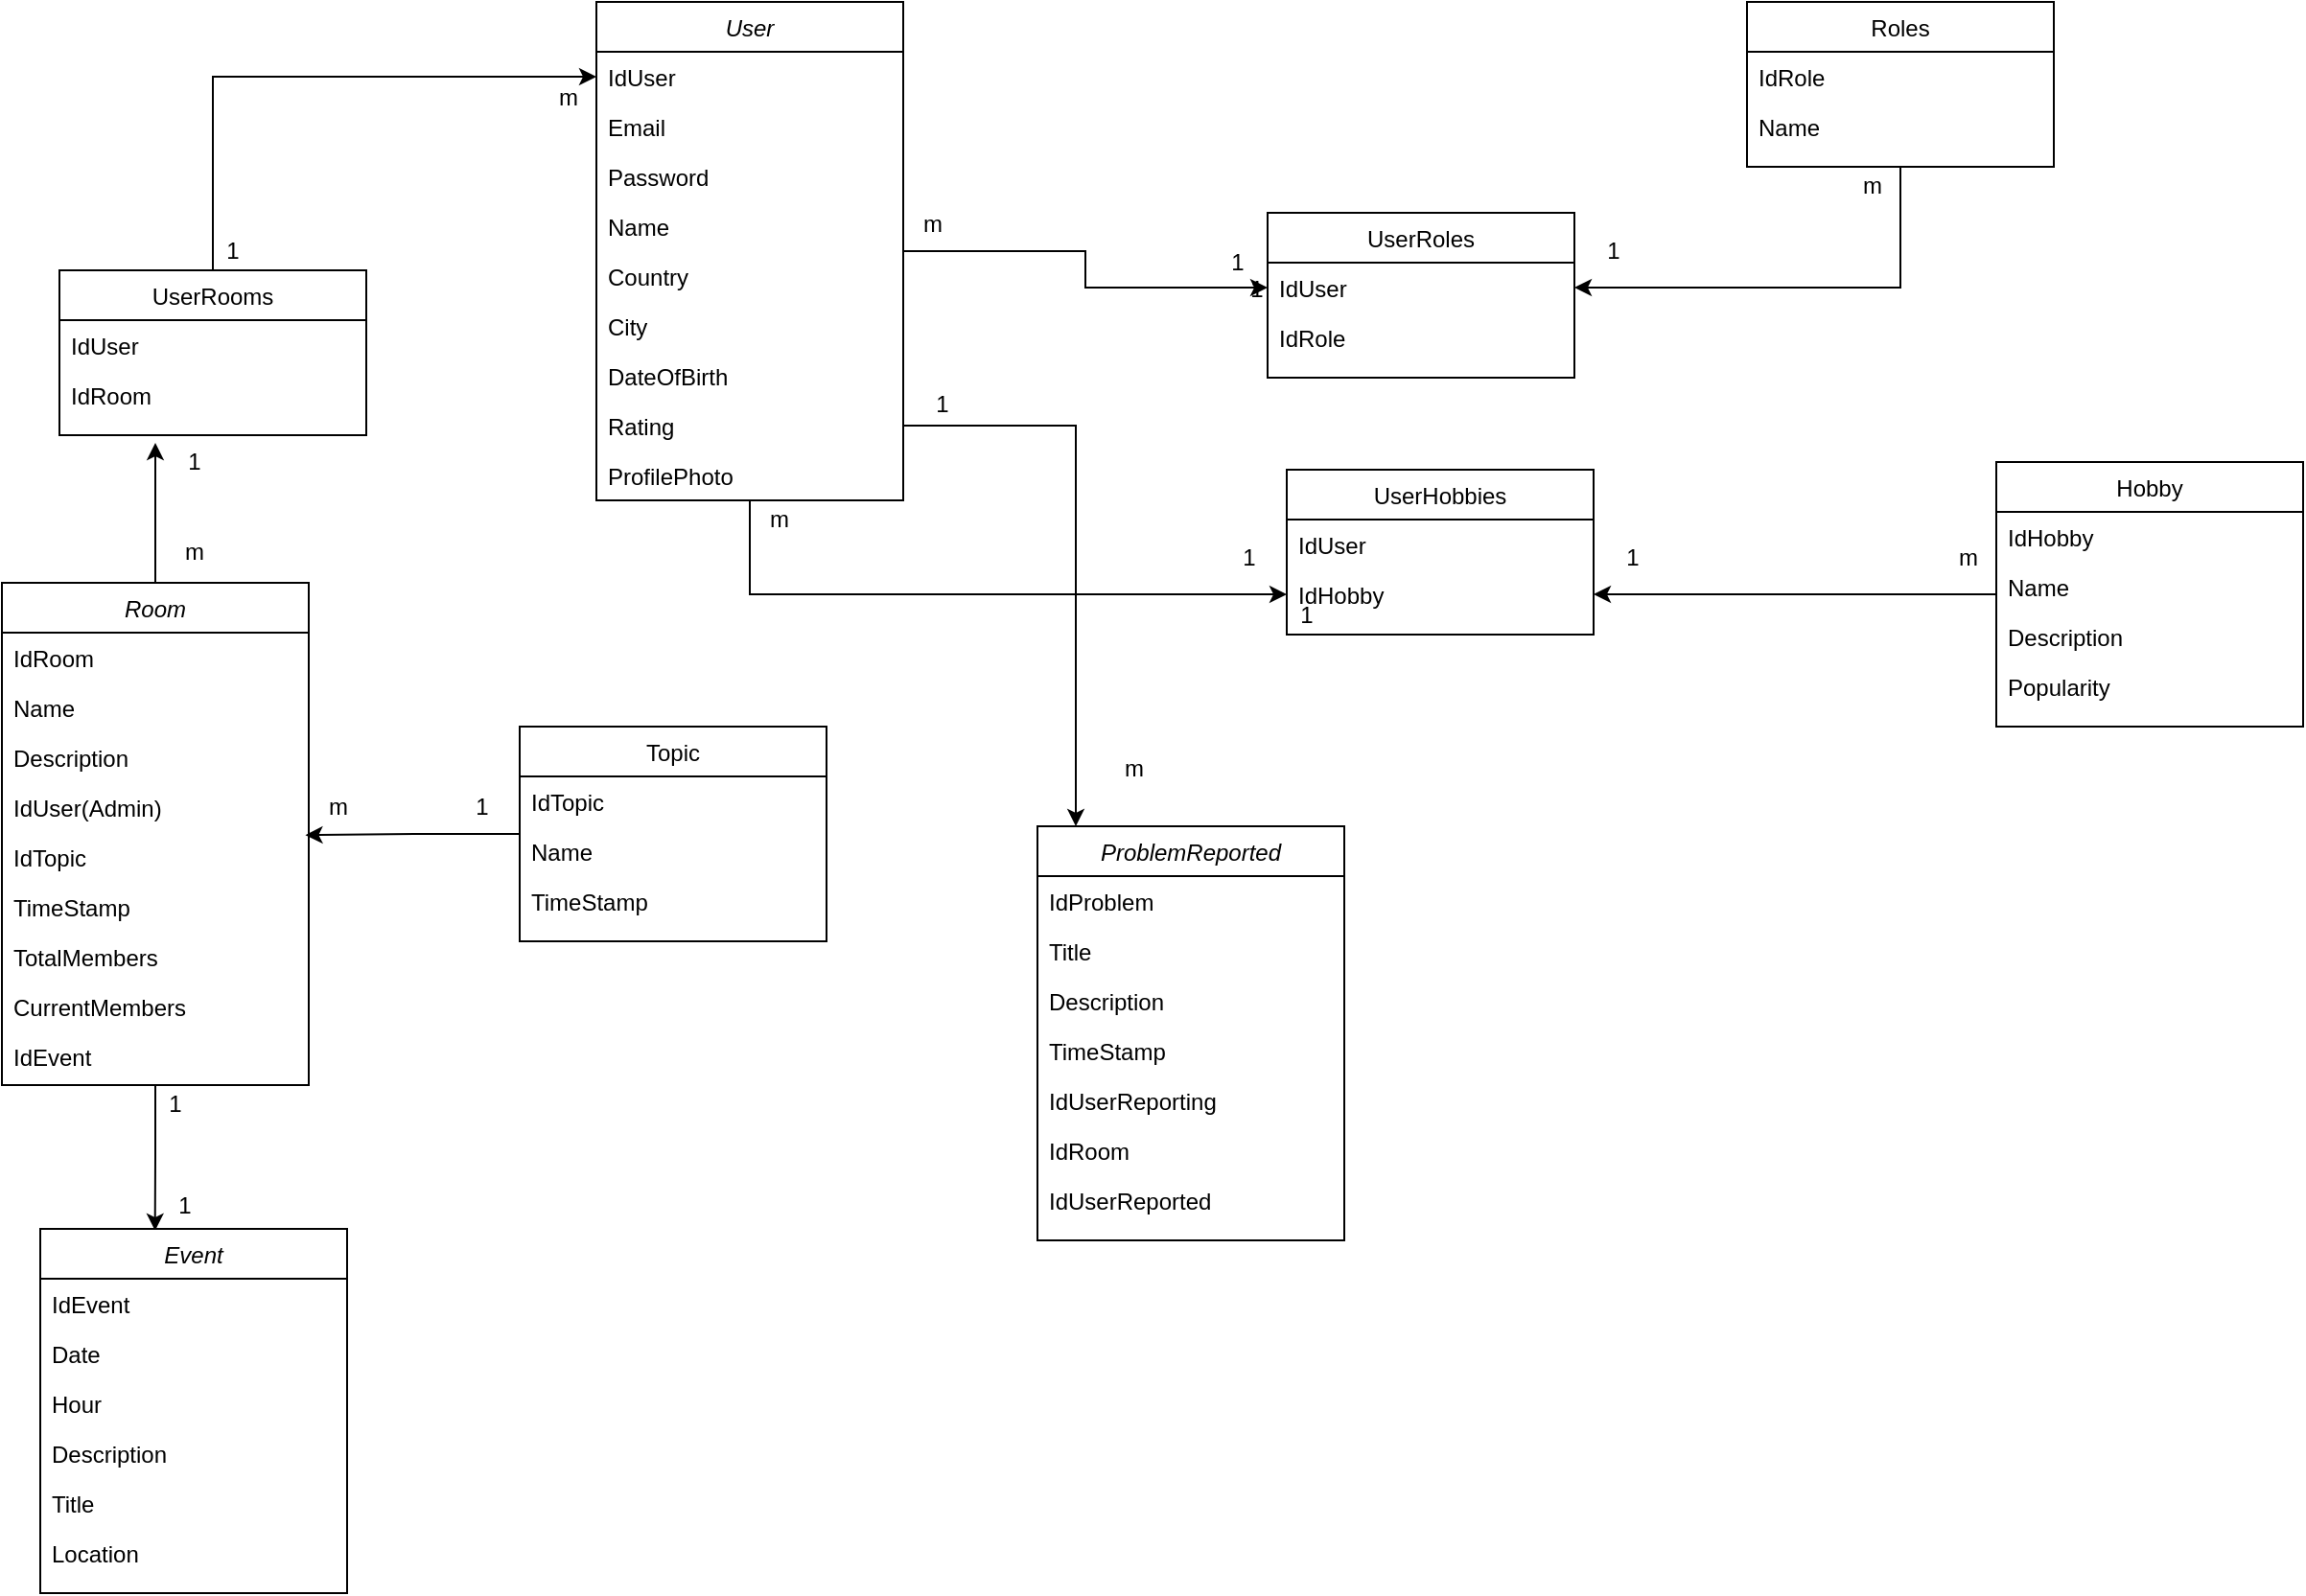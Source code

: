 <mxfile version="13.5.0" type="device"><diagram id="C5RBs43oDa-KdzZeNtuy" name="Page-1"><mxGraphModel dx="1865" dy="580" grid="1" gridSize="10" guides="1" tooltips="1" connect="1" arrows="1" fold="1" page="1" pageScale="1" pageWidth="827" pageHeight="1169" math="0" shadow="0"><root><mxCell id="WIyWlLk6GJQsqaUBKTNV-0"/><mxCell id="WIyWlLk6GJQsqaUBKTNV-1" parent="WIyWlLk6GJQsqaUBKTNV-0"/><mxCell id="8JcxKh_swZRpdV792x5w-61" style="edgeStyle=orthogonalEdgeStyle;rounded=0;orthogonalLoop=1;jettySize=auto;html=1;entryX=0;entryY=0.5;entryDx=0;entryDy=0;" edge="1" parent="WIyWlLk6GJQsqaUBKTNV-1" source="zkfFHV4jXpPFQw0GAbJ--0" target="zkfFHV4jXpPFQw0GAbJ--14"><mxGeometry relative="1" as="geometry"/></mxCell><mxCell id="8JcxKh_swZRpdV792x5w-62" style="edgeStyle=orthogonalEdgeStyle;rounded=0;orthogonalLoop=1;jettySize=auto;html=1;entryX=1;entryY=0.5;entryDx=0;entryDy=0;" edge="1" parent="WIyWlLk6GJQsqaUBKTNV-1" source="zkfFHV4jXpPFQw0GAbJ--17" target="zkfFHV4jXpPFQw0GAbJ--14"><mxGeometry relative="1" as="geometry"/></mxCell><mxCell id="zkfFHV4jXpPFQw0GAbJ--17" value="Roles" style="swimlane;fontStyle=0;align=center;verticalAlign=top;childLayout=stackLayout;horizontal=1;startSize=26;horizontalStack=0;resizeParent=1;resizeLast=0;collapsible=1;marginBottom=0;rounded=0;shadow=0;strokeWidth=1;" parent="WIyWlLk6GJQsqaUBKTNV-1" vertex="1"><mxGeometry x="690" y="50" width="160" height="86" as="geometry"><mxRectangle x="550" y="140" width="160" height="26" as="alternateBounds"/></mxGeometry></mxCell><mxCell id="zkfFHV4jXpPFQw0GAbJ--18" value="IdRole" style="text;align=left;verticalAlign=top;spacingLeft=4;spacingRight=4;overflow=hidden;rotatable=0;points=[[0,0.5],[1,0.5]];portConstraint=eastwest;" parent="zkfFHV4jXpPFQw0GAbJ--17" vertex="1"><mxGeometry y="26" width="160" height="26" as="geometry"/></mxCell><mxCell id="zkfFHV4jXpPFQw0GAbJ--19" value="Name" style="text;align=left;verticalAlign=top;spacingLeft=4;spacingRight=4;overflow=hidden;rotatable=0;points=[[0,0.5],[1,0.5]];portConstraint=eastwest;rounded=0;shadow=0;html=0;" parent="zkfFHV4jXpPFQw0GAbJ--17" vertex="1"><mxGeometry y="52" width="160" height="26" as="geometry"/></mxCell><mxCell id="zkfFHV4jXpPFQw0GAbJ--13" value="UserRoles" style="swimlane;fontStyle=0;align=center;verticalAlign=top;childLayout=stackLayout;horizontal=1;startSize=26;horizontalStack=0;resizeParent=1;resizeLast=0;collapsible=1;marginBottom=0;rounded=0;shadow=0;strokeWidth=1;" parent="WIyWlLk6GJQsqaUBKTNV-1" vertex="1"><mxGeometry x="440" y="160" width="160" height="86" as="geometry"><mxRectangle x="340" y="380" width="170" height="26" as="alternateBounds"/></mxGeometry></mxCell><mxCell id="zkfFHV4jXpPFQw0GAbJ--14" value="IdUser" style="text;align=left;verticalAlign=top;spacingLeft=4;spacingRight=4;overflow=hidden;rotatable=0;points=[[0,0.5],[1,0.5]];portConstraint=eastwest;" parent="zkfFHV4jXpPFQw0GAbJ--13" vertex="1"><mxGeometry y="26" width="160" height="26" as="geometry"/></mxCell><mxCell id="8JcxKh_swZRpdV792x5w-6" value="IdRole" style="text;align=left;verticalAlign=top;spacingLeft=4;spacingRight=4;overflow=hidden;rotatable=0;points=[[0,0.5],[1,0.5]];portConstraint=eastwest;" vertex="1" parent="zkfFHV4jXpPFQw0GAbJ--13"><mxGeometry y="52" width="160" height="26" as="geometry"/></mxCell><mxCell id="8JcxKh_swZRpdV792x5w-67" style="edgeStyle=orthogonalEdgeStyle;rounded=0;orthogonalLoop=1;jettySize=auto;html=1;entryX=0;entryY=0.5;entryDx=0;entryDy=0;" edge="1" parent="WIyWlLk6GJQsqaUBKTNV-1" source="zkfFHV4jXpPFQw0GAbJ--0" target="zkfFHV4jXpPFQw0GAbJ--8"><mxGeometry relative="1" as="geometry"/></mxCell><mxCell id="zkfFHV4jXpPFQw0GAbJ--0" value="User" style="swimlane;fontStyle=2;align=center;verticalAlign=top;childLayout=stackLayout;horizontal=1;startSize=26;horizontalStack=0;resizeParent=1;resizeLast=0;collapsible=1;marginBottom=0;rounded=0;shadow=0;strokeWidth=1;" parent="WIyWlLk6GJQsqaUBKTNV-1" vertex="1"><mxGeometry x="90" y="50" width="160" height="260" as="geometry"><mxRectangle x="230" y="140" width="160" height="26" as="alternateBounds"/></mxGeometry></mxCell><mxCell id="zkfFHV4jXpPFQw0GAbJ--1" value="IdUser" style="text;align=left;verticalAlign=top;spacingLeft=4;spacingRight=4;overflow=hidden;rotatable=0;points=[[0,0.5],[1,0.5]];portConstraint=eastwest;" parent="zkfFHV4jXpPFQw0GAbJ--0" vertex="1"><mxGeometry y="26" width="160" height="26" as="geometry"/></mxCell><mxCell id="zkfFHV4jXpPFQw0GAbJ--2" value="Email" style="text;align=left;verticalAlign=top;spacingLeft=4;spacingRight=4;overflow=hidden;rotatable=0;points=[[0,0.5],[1,0.5]];portConstraint=eastwest;rounded=0;shadow=0;html=0;" parent="zkfFHV4jXpPFQw0GAbJ--0" vertex="1"><mxGeometry y="52" width="160" height="26" as="geometry"/></mxCell><mxCell id="8JcxKh_swZRpdV792x5w-0" value="Password" style="text;align=left;verticalAlign=top;spacingLeft=4;spacingRight=4;overflow=hidden;rotatable=0;points=[[0,0.5],[1,0.5]];portConstraint=eastwest;rounded=0;shadow=0;html=0;" vertex="1" parent="zkfFHV4jXpPFQw0GAbJ--0"><mxGeometry y="78" width="160" height="26" as="geometry"/></mxCell><mxCell id="zkfFHV4jXpPFQw0GAbJ--3" value="Name" style="text;align=left;verticalAlign=top;spacingLeft=4;spacingRight=4;overflow=hidden;rotatable=0;points=[[0,0.5],[1,0.5]];portConstraint=eastwest;rounded=0;shadow=0;html=0;" parent="zkfFHV4jXpPFQw0GAbJ--0" vertex="1"><mxGeometry y="104" width="160" height="26" as="geometry"/></mxCell><mxCell id="8JcxKh_swZRpdV792x5w-1" value="Country" style="text;align=left;verticalAlign=top;spacingLeft=4;spacingRight=4;overflow=hidden;rotatable=0;points=[[0,0.5],[1,0.5]];portConstraint=eastwest;rounded=0;shadow=0;html=0;" vertex="1" parent="zkfFHV4jXpPFQw0GAbJ--0"><mxGeometry y="130" width="160" height="26" as="geometry"/></mxCell><mxCell id="8JcxKh_swZRpdV792x5w-2" value="City" style="text;align=left;verticalAlign=top;spacingLeft=4;spacingRight=4;overflow=hidden;rotatable=0;points=[[0,0.5],[1,0.5]];portConstraint=eastwest;rounded=0;shadow=0;html=0;" vertex="1" parent="zkfFHV4jXpPFQw0GAbJ--0"><mxGeometry y="156" width="160" height="26" as="geometry"/></mxCell><mxCell id="8JcxKh_swZRpdV792x5w-3" value="DateOfBirth" style="text;align=left;verticalAlign=top;spacingLeft=4;spacingRight=4;overflow=hidden;rotatable=0;points=[[0,0.5],[1,0.5]];portConstraint=eastwest;rounded=0;shadow=0;html=0;" vertex="1" parent="zkfFHV4jXpPFQw0GAbJ--0"><mxGeometry y="182" width="160" height="26" as="geometry"/></mxCell><mxCell id="8JcxKh_swZRpdV792x5w-4" value="Rating" style="text;align=left;verticalAlign=top;spacingLeft=4;spacingRight=4;overflow=hidden;rotatable=0;points=[[0,0.5],[1,0.5]];portConstraint=eastwest;rounded=0;shadow=0;html=0;" vertex="1" parent="zkfFHV4jXpPFQw0GAbJ--0"><mxGeometry y="208" width="160" height="26" as="geometry"/></mxCell><mxCell id="8JcxKh_swZRpdV792x5w-5" value="ProfilePhoto" style="text;align=left;verticalAlign=top;spacingLeft=4;spacingRight=4;overflow=hidden;rotatable=0;points=[[0,0.5],[1,0.5]];portConstraint=eastwest;rounded=0;shadow=0;html=0;" vertex="1" parent="zkfFHV4jXpPFQw0GAbJ--0"><mxGeometry y="234" width="160" height="26" as="geometry"/></mxCell><mxCell id="8JcxKh_swZRpdV792x5w-76" style="edgeStyle=orthogonalEdgeStyle;rounded=0;orthogonalLoop=1;jettySize=auto;html=1;entryX=0;entryY=0.5;entryDx=0;entryDy=0;" edge="1" parent="WIyWlLk6GJQsqaUBKTNV-1" source="8JcxKh_swZRpdV792x5w-45" target="zkfFHV4jXpPFQw0GAbJ--1"><mxGeometry relative="1" as="geometry"/></mxCell><mxCell id="8JcxKh_swZRpdV792x5w-45" value="UserRooms" style="swimlane;fontStyle=0;align=center;verticalAlign=top;childLayout=stackLayout;horizontal=1;startSize=26;horizontalStack=0;resizeParent=1;resizeLast=0;collapsible=1;marginBottom=0;rounded=0;shadow=0;strokeWidth=1;" vertex="1" parent="WIyWlLk6GJQsqaUBKTNV-1"><mxGeometry x="-190" y="190" width="160" height="86" as="geometry"><mxRectangle x="340" y="380" width="170" height="26" as="alternateBounds"/></mxGeometry></mxCell><mxCell id="8JcxKh_swZRpdV792x5w-46" value="IdUser" style="text;align=left;verticalAlign=top;spacingLeft=4;spacingRight=4;overflow=hidden;rotatable=0;points=[[0,0.5],[1,0.5]];portConstraint=eastwest;" vertex="1" parent="8JcxKh_swZRpdV792x5w-45"><mxGeometry y="26" width="160" height="26" as="geometry"/></mxCell><mxCell id="8JcxKh_swZRpdV792x5w-47" value="IdRoom" style="text;align=left;verticalAlign=top;spacingLeft=4;spacingRight=4;overflow=hidden;rotatable=0;points=[[0,0.5],[1,0.5]];portConstraint=eastwest;" vertex="1" parent="8JcxKh_swZRpdV792x5w-45"><mxGeometry y="52" width="160" height="26" as="geometry"/></mxCell><mxCell id="8JcxKh_swZRpdV792x5w-68" style="edgeStyle=orthogonalEdgeStyle;rounded=0;orthogonalLoop=1;jettySize=auto;html=1;" edge="1" parent="WIyWlLk6GJQsqaUBKTNV-1" source="8JcxKh_swZRpdV792x5w-7" target="zkfFHV4jXpPFQw0GAbJ--8"><mxGeometry relative="1" as="geometry"/></mxCell><mxCell id="8JcxKh_swZRpdV792x5w-63" value="m" style="text;html=1;align=center;verticalAlign=middle;resizable=0;points=[];autosize=1;" vertex="1" parent="WIyWlLk6GJQsqaUBKTNV-1"><mxGeometry x="250" y="156" width="30" height="20" as="geometry"/></mxCell><mxCell id="8JcxKh_swZRpdV792x5w-64" value="1" style="text;html=1;align=center;verticalAlign=middle;resizable=0;points=[];autosize=1;" vertex="1" parent="WIyWlLk6GJQsqaUBKTNV-1"><mxGeometry x="414" y="176" width="20" height="20" as="geometry"/></mxCell><mxCell id="8JcxKh_swZRpdV792x5w-65" value="m" style="text;html=1;align=center;verticalAlign=middle;resizable=0;points=[];autosize=1;" vertex="1" parent="WIyWlLk6GJQsqaUBKTNV-1"><mxGeometry x="740" y="136" width="30" height="20" as="geometry"/></mxCell><mxCell id="8JcxKh_swZRpdV792x5w-66" value="1" style="text;html=1;align=center;verticalAlign=middle;resizable=0;points=[];autosize=1;" vertex="1" parent="WIyWlLk6GJQsqaUBKTNV-1"><mxGeometry x="610" y="170" width="20" height="20" as="geometry"/></mxCell><mxCell id="zkfFHV4jXpPFQw0GAbJ--6" value="UserHobbies" style="swimlane;fontStyle=0;align=center;verticalAlign=top;childLayout=stackLayout;horizontal=1;startSize=26;horizontalStack=0;resizeParent=1;resizeLast=0;collapsible=1;marginBottom=0;rounded=0;shadow=0;strokeWidth=1;" parent="WIyWlLk6GJQsqaUBKTNV-1" vertex="1"><mxGeometry x="450" y="294" width="160" height="86" as="geometry"><mxRectangle x="130" y="380" width="160" height="26" as="alternateBounds"/></mxGeometry></mxCell><mxCell id="zkfFHV4jXpPFQw0GAbJ--7" value="IdUser" style="text;align=left;verticalAlign=top;spacingLeft=4;spacingRight=4;overflow=hidden;rotatable=0;points=[[0,0.5],[1,0.5]];portConstraint=eastwest;" parent="zkfFHV4jXpPFQw0GAbJ--6" vertex="1"><mxGeometry y="26" width="160" height="26" as="geometry"/></mxCell><mxCell id="zkfFHV4jXpPFQw0GAbJ--8" value="IdHobby" style="text;align=left;verticalAlign=top;spacingLeft=4;spacingRight=4;overflow=hidden;rotatable=0;points=[[0,0.5],[1,0.5]];portConstraint=eastwest;rounded=0;shadow=0;html=0;" parent="zkfFHV4jXpPFQw0GAbJ--6" vertex="1"><mxGeometry y="52" width="160" height="26" as="geometry"/></mxCell><mxCell id="8JcxKh_swZRpdV792x5w-83" style="edgeStyle=orthogonalEdgeStyle;rounded=0;orthogonalLoop=1;jettySize=auto;html=1;entryX=0.989;entryY=0.062;entryDx=0;entryDy=0;entryPerimeter=0;" edge="1" parent="WIyWlLk6GJQsqaUBKTNV-1" source="8JcxKh_swZRpdV792x5w-14" target="8JcxKh_swZRpdV792x5w-25"><mxGeometry relative="1" as="geometry"/></mxCell><mxCell id="8JcxKh_swZRpdV792x5w-14" value="Topic" style="swimlane;fontStyle=0;align=center;verticalAlign=top;childLayout=stackLayout;horizontal=1;startSize=26;horizontalStack=0;resizeParent=1;resizeLast=0;collapsible=1;marginBottom=0;rounded=0;shadow=0;strokeWidth=1;" vertex="1" parent="WIyWlLk6GJQsqaUBKTNV-1"><mxGeometry x="50" y="428" width="160" height="112" as="geometry"><mxRectangle x="340" y="380" width="170" height="26" as="alternateBounds"/></mxGeometry></mxCell><mxCell id="8JcxKh_swZRpdV792x5w-15" value="IdTopic" style="text;align=left;verticalAlign=top;spacingLeft=4;spacingRight=4;overflow=hidden;rotatable=0;points=[[0,0.5],[1,0.5]];portConstraint=eastwest;" vertex="1" parent="8JcxKh_swZRpdV792x5w-14"><mxGeometry y="26" width="160" height="26" as="geometry"/></mxCell><mxCell id="8JcxKh_swZRpdV792x5w-16" value="Name" style="text;align=left;verticalAlign=top;spacingLeft=4;spacingRight=4;overflow=hidden;rotatable=0;points=[[0,0.5],[1,0.5]];portConstraint=eastwest;" vertex="1" parent="8JcxKh_swZRpdV792x5w-14"><mxGeometry y="52" width="160" height="26" as="geometry"/></mxCell><mxCell id="8JcxKh_swZRpdV792x5w-17" value="TimeStamp" style="text;align=left;verticalAlign=top;spacingLeft=4;spacingRight=4;overflow=hidden;rotatable=0;points=[[0,0.5],[1,0.5]];portConstraint=eastwest;" vertex="1" parent="8JcxKh_swZRpdV792x5w-14"><mxGeometry y="78" width="160" height="26" as="geometry"/></mxCell><mxCell id="8JcxKh_swZRpdV792x5w-69" value="1" style="text;html=1;align=center;verticalAlign=middle;resizable=0;points=[];autosize=1;" vertex="1" parent="WIyWlLk6GJQsqaUBKTNV-1"><mxGeometry x="424" y="190" width="20" height="20" as="geometry"/></mxCell><mxCell id="8JcxKh_swZRpdV792x5w-70" value="1" style="text;html=1;align=center;verticalAlign=middle;resizable=0;points=[];autosize=1;" vertex="1" parent="WIyWlLk6GJQsqaUBKTNV-1"><mxGeometry x="420" y="330" width="20" height="20" as="geometry"/></mxCell><mxCell id="8JcxKh_swZRpdV792x5w-71" value="m" style="text;html=1;align=center;verticalAlign=middle;resizable=0;points=[];autosize=1;" vertex="1" parent="WIyWlLk6GJQsqaUBKTNV-1"><mxGeometry x="170" y="310" width="30" height="20" as="geometry"/></mxCell><mxCell id="8JcxKh_swZRpdV792x5w-72" value="m" style="text;html=1;align=center;verticalAlign=middle;resizable=0;points=[];autosize=1;" vertex="1" parent="WIyWlLk6GJQsqaUBKTNV-1"><mxGeometry x="790" y="330" width="30" height="20" as="geometry"/></mxCell><mxCell id="8JcxKh_swZRpdV792x5w-73" value="1" style="text;html=1;align=center;verticalAlign=middle;resizable=0;points=[];autosize=1;" vertex="1" parent="WIyWlLk6GJQsqaUBKTNV-1"><mxGeometry x="620" y="330" width="20" height="20" as="geometry"/></mxCell><mxCell id="8JcxKh_swZRpdV792x5w-75" style="edgeStyle=orthogonalEdgeStyle;rounded=0;orthogonalLoop=1;jettySize=auto;html=1;" edge="1" parent="WIyWlLk6GJQsqaUBKTNV-1" source="8JcxKh_swZRpdV792x5w-20"><mxGeometry relative="1" as="geometry"><mxPoint x="-140" y="280" as="targetPoint"/></mxGeometry></mxCell><mxCell id="8JcxKh_swZRpdV792x5w-86" style="edgeStyle=orthogonalEdgeStyle;rounded=0;orthogonalLoop=1;jettySize=auto;html=1;entryX=0.374;entryY=0.005;entryDx=0;entryDy=0;entryPerimeter=0;" edge="1" parent="WIyWlLk6GJQsqaUBKTNV-1" source="8JcxKh_swZRpdV792x5w-20" target="8JcxKh_swZRpdV792x5w-32"><mxGeometry relative="1" as="geometry"/></mxCell><mxCell id="8JcxKh_swZRpdV792x5w-20" value="Room" style="swimlane;fontStyle=2;align=center;verticalAlign=top;childLayout=stackLayout;horizontal=1;startSize=26;horizontalStack=0;resizeParent=1;resizeLast=0;collapsible=1;marginBottom=0;rounded=0;shadow=0;strokeWidth=1;" vertex="1" parent="WIyWlLk6GJQsqaUBKTNV-1"><mxGeometry x="-220" y="353" width="160" height="262" as="geometry"><mxRectangle x="230" y="140" width="160" height="26" as="alternateBounds"/></mxGeometry></mxCell><mxCell id="8JcxKh_swZRpdV792x5w-21" value="IdRoom" style="text;align=left;verticalAlign=top;spacingLeft=4;spacingRight=4;overflow=hidden;rotatable=0;points=[[0,0.5],[1,0.5]];portConstraint=eastwest;" vertex="1" parent="8JcxKh_swZRpdV792x5w-20"><mxGeometry y="26" width="160" height="26" as="geometry"/></mxCell><mxCell id="8JcxKh_swZRpdV792x5w-22" value="Name" style="text;align=left;verticalAlign=top;spacingLeft=4;spacingRight=4;overflow=hidden;rotatable=0;points=[[0,0.5],[1,0.5]];portConstraint=eastwest;rounded=0;shadow=0;html=0;" vertex="1" parent="8JcxKh_swZRpdV792x5w-20"><mxGeometry y="52" width="160" height="26" as="geometry"/></mxCell><mxCell id="8JcxKh_swZRpdV792x5w-23" value="Description" style="text;align=left;verticalAlign=top;spacingLeft=4;spacingRight=4;overflow=hidden;rotatable=0;points=[[0,0.5],[1,0.5]];portConstraint=eastwest;rounded=0;shadow=0;html=0;" vertex="1" parent="8JcxKh_swZRpdV792x5w-20"><mxGeometry y="78" width="160" height="26" as="geometry"/></mxCell><mxCell id="8JcxKh_swZRpdV792x5w-24" value="IdUser(Admin)" style="text;align=left;verticalAlign=top;spacingLeft=4;spacingRight=4;overflow=hidden;rotatable=0;points=[[0,0.5],[1,0.5]];portConstraint=eastwest;rounded=0;shadow=0;html=0;" vertex="1" parent="8JcxKh_swZRpdV792x5w-20"><mxGeometry y="104" width="160" height="26" as="geometry"/></mxCell><mxCell id="8JcxKh_swZRpdV792x5w-25" value="IdTopic" style="text;align=left;verticalAlign=top;spacingLeft=4;spacingRight=4;overflow=hidden;rotatable=0;points=[[0,0.5],[1,0.5]];portConstraint=eastwest;rounded=0;shadow=0;html=0;" vertex="1" parent="8JcxKh_swZRpdV792x5w-20"><mxGeometry y="130" width="160" height="26" as="geometry"/></mxCell><mxCell id="8JcxKh_swZRpdV792x5w-26" value="TimeStamp" style="text;align=left;verticalAlign=top;spacingLeft=4;spacingRight=4;overflow=hidden;rotatable=0;points=[[0,0.5],[1,0.5]];portConstraint=eastwest;rounded=0;shadow=0;html=0;" vertex="1" parent="8JcxKh_swZRpdV792x5w-20"><mxGeometry y="156" width="160" height="26" as="geometry"/></mxCell><mxCell id="8JcxKh_swZRpdV792x5w-27" value="TotalMembers" style="text;align=left;verticalAlign=top;spacingLeft=4;spacingRight=4;overflow=hidden;rotatable=0;points=[[0,0.5],[1,0.5]];portConstraint=eastwest;rounded=0;shadow=0;html=0;" vertex="1" parent="8JcxKh_swZRpdV792x5w-20"><mxGeometry y="182" width="160" height="26" as="geometry"/></mxCell><mxCell id="8JcxKh_swZRpdV792x5w-28" value="CurrentMembers" style="text;align=left;verticalAlign=top;spacingLeft=4;spacingRight=4;overflow=hidden;rotatable=0;points=[[0,0.5],[1,0.5]];portConstraint=eastwest;rounded=0;shadow=0;html=0;" vertex="1" parent="8JcxKh_swZRpdV792x5w-20"><mxGeometry y="208" width="160" height="26" as="geometry"/></mxCell><mxCell id="8JcxKh_swZRpdV792x5w-29" value="IdEvent" style="text;align=left;verticalAlign=top;spacingLeft=4;spacingRight=4;overflow=hidden;rotatable=0;points=[[0,0.5],[1,0.5]];portConstraint=eastwest;rounded=0;shadow=0;html=0;" vertex="1" parent="8JcxKh_swZRpdV792x5w-20"><mxGeometry y="234" width="160" height="26" as="geometry"/></mxCell><mxCell id="8JcxKh_swZRpdV792x5w-7" value="Hobby" style="swimlane;fontStyle=0;align=center;verticalAlign=top;childLayout=stackLayout;horizontal=1;startSize=26;horizontalStack=0;resizeParent=1;resizeLast=0;collapsible=1;marginBottom=0;rounded=0;shadow=0;strokeWidth=1;" vertex="1" parent="WIyWlLk6GJQsqaUBKTNV-1"><mxGeometry x="820" y="290" width="160" height="138" as="geometry"><mxRectangle x="340" y="380" width="170" height="26" as="alternateBounds"/></mxGeometry></mxCell><mxCell id="8JcxKh_swZRpdV792x5w-8" value="IdHobby" style="text;align=left;verticalAlign=top;spacingLeft=4;spacingRight=4;overflow=hidden;rotatable=0;points=[[0,0.5],[1,0.5]];portConstraint=eastwest;" vertex="1" parent="8JcxKh_swZRpdV792x5w-7"><mxGeometry y="26" width="160" height="26" as="geometry"/></mxCell><mxCell id="8JcxKh_swZRpdV792x5w-9" value="Name" style="text;align=left;verticalAlign=top;spacingLeft=4;spacingRight=4;overflow=hidden;rotatable=0;points=[[0,0.5],[1,0.5]];portConstraint=eastwest;" vertex="1" parent="8JcxKh_swZRpdV792x5w-7"><mxGeometry y="52" width="160" height="26" as="geometry"/></mxCell><mxCell id="8JcxKh_swZRpdV792x5w-11" value="Description" style="text;align=left;verticalAlign=top;spacingLeft=4;spacingRight=4;overflow=hidden;rotatable=0;points=[[0,0.5],[1,0.5]];portConstraint=eastwest;" vertex="1" parent="8JcxKh_swZRpdV792x5w-7"><mxGeometry y="78" width="160" height="26" as="geometry"/></mxCell><mxCell id="8JcxKh_swZRpdV792x5w-13" value="Popularity" style="text;align=left;verticalAlign=top;spacingLeft=4;spacingRight=4;overflow=hidden;rotatable=0;points=[[0,0.5],[1,0.5]];portConstraint=eastwest;" vertex="1" parent="8JcxKh_swZRpdV792x5w-7"><mxGeometry y="104" width="160" height="26" as="geometry"/></mxCell><mxCell id="8JcxKh_swZRpdV792x5w-77" value="m" style="text;html=1;align=center;verticalAlign=middle;resizable=0;points=[];autosize=1;" vertex="1" parent="WIyWlLk6GJQsqaUBKTNV-1"><mxGeometry x="60" y="90" width="30" height="20" as="geometry"/></mxCell><mxCell id="8JcxKh_swZRpdV792x5w-78" value="1" style="text;html=1;align=center;verticalAlign=middle;resizable=0;points=[];autosize=1;" vertex="1" parent="WIyWlLk6GJQsqaUBKTNV-1"><mxGeometry x="-110" y="170" width="20" height="20" as="geometry"/></mxCell><mxCell id="8JcxKh_swZRpdV792x5w-80" value="1" style="text;html=1;align=center;verticalAlign=middle;resizable=0;points=[];autosize=1;" vertex="1" parent="WIyWlLk6GJQsqaUBKTNV-1"><mxGeometry x="450" y="360" width="20" height="20" as="geometry"/></mxCell><mxCell id="8JcxKh_swZRpdV792x5w-81" value="1" style="text;html=1;align=center;verticalAlign=middle;resizable=0;points=[];autosize=1;" vertex="1" parent="WIyWlLk6GJQsqaUBKTNV-1"><mxGeometry x="-130" y="280" width="20" height="20" as="geometry"/></mxCell><mxCell id="8JcxKh_swZRpdV792x5w-82" value="m" style="text;html=1;align=center;verticalAlign=middle;resizable=0;points=[];autosize=1;" vertex="1" parent="WIyWlLk6GJQsqaUBKTNV-1"><mxGeometry x="-135" y="327" width="30" height="20" as="geometry"/></mxCell><mxCell id="8JcxKh_swZRpdV792x5w-84" value="1" style="text;html=1;align=center;verticalAlign=middle;resizable=0;points=[];autosize=1;" vertex="1" parent="WIyWlLk6GJQsqaUBKTNV-1"><mxGeometry x="20" y="460" width="20" height="20" as="geometry"/></mxCell><mxCell id="8JcxKh_swZRpdV792x5w-85" value="m" style="text;html=1;align=center;verticalAlign=middle;resizable=0;points=[];autosize=1;" vertex="1" parent="WIyWlLk6GJQsqaUBKTNV-1"><mxGeometry x="-60" y="460" width="30" height="20" as="geometry"/></mxCell><mxCell id="8JcxKh_swZRpdV792x5w-32" value="Event" style="swimlane;fontStyle=2;align=center;verticalAlign=top;childLayout=stackLayout;horizontal=1;startSize=26;horizontalStack=0;resizeParent=1;resizeLast=0;collapsible=1;marginBottom=0;rounded=0;shadow=0;strokeWidth=1;" vertex="1" parent="WIyWlLk6GJQsqaUBKTNV-1"><mxGeometry x="-200" y="690" width="160" height="190" as="geometry"><mxRectangle x="230" y="140" width="160" height="26" as="alternateBounds"/></mxGeometry></mxCell><mxCell id="8JcxKh_swZRpdV792x5w-33" value="IdEvent" style="text;align=left;verticalAlign=top;spacingLeft=4;spacingRight=4;overflow=hidden;rotatable=0;points=[[0,0.5],[1,0.5]];portConstraint=eastwest;" vertex="1" parent="8JcxKh_swZRpdV792x5w-32"><mxGeometry y="26" width="160" height="26" as="geometry"/></mxCell><mxCell id="8JcxKh_swZRpdV792x5w-34" value="Date" style="text;align=left;verticalAlign=top;spacingLeft=4;spacingRight=4;overflow=hidden;rotatable=0;points=[[0,0.5],[1,0.5]];portConstraint=eastwest;rounded=0;shadow=0;html=0;" vertex="1" parent="8JcxKh_swZRpdV792x5w-32"><mxGeometry y="52" width="160" height="26" as="geometry"/></mxCell><mxCell id="8JcxKh_swZRpdV792x5w-35" value="Hour" style="text;align=left;verticalAlign=top;spacingLeft=4;spacingRight=4;overflow=hidden;rotatable=0;points=[[0,0.5],[1,0.5]];portConstraint=eastwest;rounded=0;shadow=0;html=0;" vertex="1" parent="8JcxKh_swZRpdV792x5w-32"><mxGeometry y="78" width="160" height="26" as="geometry"/></mxCell><mxCell id="8JcxKh_swZRpdV792x5w-36" value="Description" style="text;align=left;verticalAlign=top;spacingLeft=4;spacingRight=4;overflow=hidden;rotatable=0;points=[[0,0.5],[1,0.5]];portConstraint=eastwest;rounded=0;shadow=0;html=0;" vertex="1" parent="8JcxKh_swZRpdV792x5w-32"><mxGeometry y="104" width="160" height="26" as="geometry"/></mxCell><mxCell id="8JcxKh_swZRpdV792x5w-37" value="Title" style="text;align=left;verticalAlign=top;spacingLeft=4;spacingRight=4;overflow=hidden;rotatable=0;points=[[0,0.5],[1,0.5]];portConstraint=eastwest;rounded=0;shadow=0;html=0;" vertex="1" parent="8JcxKh_swZRpdV792x5w-32"><mxGeometry y="130" width="160" height="26" as="geometry"/></mxCell><mxCell id="8JcxKh_swZRpdV792x5w-38" value="Location" style="text;align=left;verticalAlign=top;spacingLeft=4;spacingRight=4;overflow=hidden;rotatable=0;points=[[0,0.5],[1,0.5]];portConstraint=eastwest;rounded=0;shadow=0;html=0;" vertex="1" parent="8JcxKh_swZRpdV792x5w-32"><mxGeometry y="156" width="160" height="26" as="geometry"/></mxCell><mxCell id="8JcxKh_swZRpdV792x5w-87" value="1" style="text;html=1;align=center;verticalAlign=middle;resizable=0;points=[];autosize=1;" vertex="1" parent="WIyWlLk6GJQsqaUBKTNV-1"><mxGeometry x="-140" y="615" width="20" height="20" as="geometry"/></mxCell><mxCell id="8JcxKh_swZRpdV792x5w-88" value="1" style="text;html=1;align=center;verticalAlign=middle;resizable=0;points=[];autosize=1;" vertex="1" parent="WIyWlLk6GJQsqaUBKTNV-1"><mxGeometry x="-135" y="668" width="20" height="20" as="geometry"/></mxCell><mxCell id="8JcxKh_swZRpdV792x5w-50" value="ProblemReported" style="swimlane;fontStyle=2;align=center;verticalAlign=top;childLayout=stackLayout;horizontal=1;startSize=26;horizontalStack=0;resizeParent=1;resizeLast=0;collapsible=1;marginBottom=0;rounded=0;shadow=0;strokeWidth=1;" vertex="1" parent="WIyWlLk6GJQsqaUBKTNV-1"><mxGeometry x="320" y="480" width="160" height="216" as="geometry"><mxRectangle x="230" y="140" width="160" height="26" as="alternateBounds"/></mxGeometry></mxCell><mxCell id="8JcxKh_swZRpdV792x5w-51" value="IdProblem" style="text;align=left;verticalAlign=top;spacingLeft=4;spacingRight=4;overflow=hidden;rotatable=0;points=[[0,0.5],[1,0.5]];portConstraint=eastwest;" vertex="1" parent="8JcxKh_swZRpdV792x5w-50"><mxGeometry y="26" width="160" height="26" as="geometry"/></mxCell><mxCell id="8JcxKh_swZRpdV792x5w-52" value="Title" style="text;align=left;verticalAlign=top;spacingLeft=4;spacingRight=4;overflow=hidden;rotatable=0;points=[[0,0.5],[1,0.5]];portConstraint=eastwest;rounded=0;shadow=0;html=0;" vertex="1" parent="8JcxKh_swZRpdV792x5w-50"><mxGeometry y="52" width="160" height="26" as="geometry"/></mxCell><mxCell id="8JcxKh_swZRpdV792x5w-53" value="Description" style="text;align=left;verticalAlign=top;spacingLeft=4;spacingRight=4;overflow=hidden;rotatable=0;points=[[0,0.5],[1,0.5]];portConstraint=eastwest;rounded=0;shadow=0;html=0;" vertex="1" parent="8JcxKh_swZRpdV792x5w-50"><mxGeometry y="78" width="160" height="26" as="geometry"/></mxCell><mxCell id="8JcxKh_swZRpdV792x5w-54" value="TimeStamp" style="text;align=left;verticalAlign=top;spacingLeft=4;spacingRight=4;overflow=hidden;rotatable=0;points=[[0,0.5],[1,0.5]];portConstraint=eastwest;rounded=0;shadow=0;html=0;" vertex="1" parent="8JcxKh_swZRpdV792x5w-50"><mxGeometry y="104" width="160" height="26" as="geometry"/></mxCell><mxCell id="8JcxKh_swZRpdV792x5w-55" value="IdUserReporting" style="text;align=left;verticalAlign=top;spacingLeft=4;spacingRight=4;overflow=hidden;rotatable=0;points=[[0,0.5],[1,0.5]];portConstraint=eastwest;rounded=0;shadow=0;html=0;" vertex="1" parent="8JcxKh_swZRpdV792x5w-50"><mxGeometry y="130" width="160" height="26" as="geometry"/></mxCell><mxCell id="8JcxKh_swZRpdV792x5w-56" value="IdRoom" style="text;align=left;verticalAlign=top;spacingLeft=4;spacingRight=4;overflow=hidden;rotatable=0;points=[[0,0.5],[1,0.5]];portConstraint=eastwest;rounded=0;shadow=0;html=0;" vertex="1" parent="8JcxKh_swZRpdV792x5w-50"><mxGeometry y="156" width="160" height="26" as="geometry"/></mxCell><mxCell id="8JcxKh_swZRpdV792x5w-60" value="IdUserReported" style="text;align=left;verticalAlign=top;spacingLeft=4;spacingRight=4;overflow=hidden;rotatable=0;points=[[0,0.5],[1,0.5]];portConstraint=eastwest;rounded=0;shadow=0;html=0;" vertex="1" parent="8JcxKh_swZRpdV792x5w-50"><mxGeometry y="182" width="160" height="26" as="geometry"/></mxCell><mxCell id="8JcxKh_swZRpdV792x5w-89" style="edgeStyle=orthogonalEdgeStyle;rounded=0;orthogonalLoop=1;jettySize=auto;html=1;" edge="1" parent="WIyWlLk6GJQsqaUBKTNV-1" source="8JcxKh_swZRpdV792x5w-4" target="8JcxKh_swZRpdV792x5w-50"><mxGeometry relative="1" as="geometry"><Array as="points"><mxPoint x="340" y="271"/></Array></mxGeometry></mxCell><mxCell id="8JcxKh_swZRpdV792x5w-90" value="1" style="text;html=1;align=center;verticalAlign=middle;resizable=0;points=[];autosize=1;" vertex="1" parent="WIyWlLk6GJQsqaUBKTNV-1"><mxGeometry x="260" y="250" width="20" height="20" as="geometry"/></mxCell><mxCell id="8JcxKh_swZRpdV792x5w-91" value="m" style="text;html=1;align=center;verticalAlign=middle;resizable=0;points=[];autosize=1;" vertex="1" parent="WIyWlLk6GJQsqaUBKTNV-1"><mxGeometry x="355" y="440" width="30" height="20" as="geometry"/></mxCell></root></mxGraphModel></diagram></mxfile>